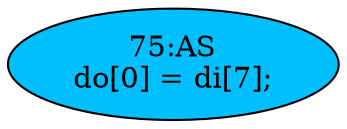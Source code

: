 strict digraph "" {
	node [label="\N"];
	"75:AS"	 [ast="<pyverilog.vparser.ast.Assign object at 0x7fa560c83d50>",
		def_var="['do']",
		fillcolor=deepskyblue,
		label="75:AS
do[0] = di[7];",
		statements="[]",
		style=filled,
		typ=Assign,
		use_var="['di']"];
}

